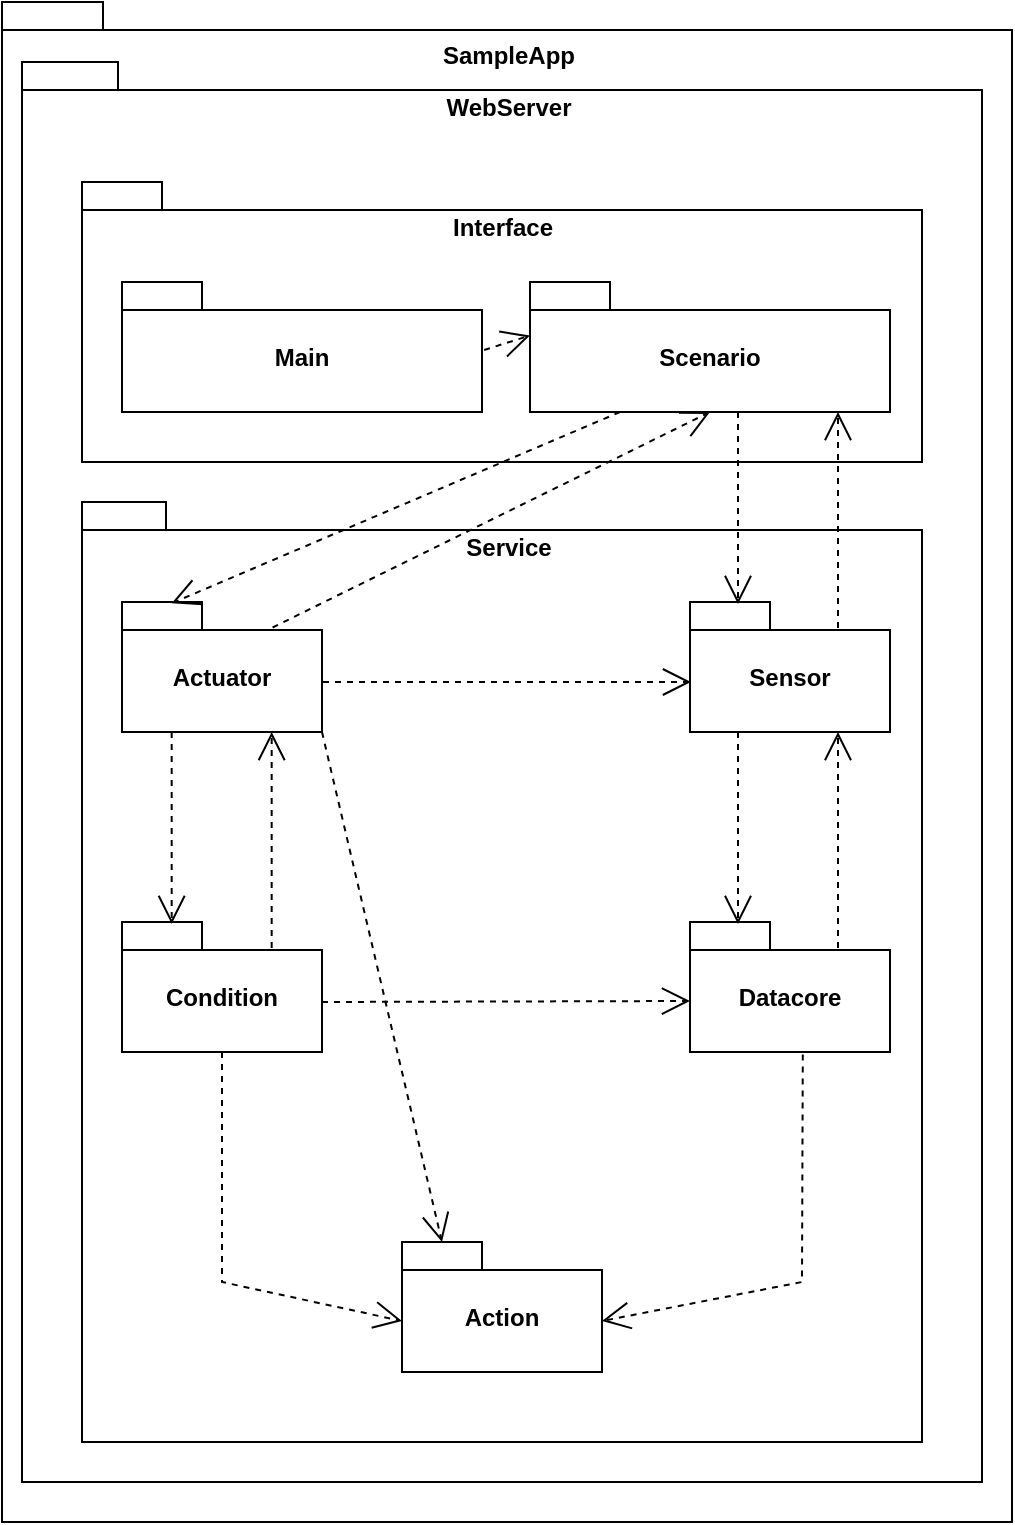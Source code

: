 <mxfile version="26.2.14">
  <diagram id="C5RBs43oDa-KdzZeNtuy" name="Page-1">
    <mxGraphModel dx="694" dy="748" grid="1" gridSize="10" guides="1" tooltips="1" connect="1" arrows="1" fold="1" page="1" pageScale="1" pageWidth="827" pageHeight="1169" math="0" shadow="0">
      <root>
        <mxCell id="WIyWlLk6GJQsqaUBKTNV-0" />
        <mxCell id="WIyWlLk6GJQsqaUBKTNV-1" parent="WIyWlLk6GJQsqaUBKTNV-0" />
        <mxCell id="hMLY8KhpYSAwk893OgB3-16" value="" style="shape=folder;fontStyle=1;spacingTop=10;tabWidth=40;tabHeight=14;tabPosition=left;html=1;whiteSpace=wrap;" vertex="1" parent="WIyWlLk6GJQsqaUBKTNV-1">
          <mxGeometry x="60" y="80" width="505" height="760" as="geometry" />
        </mxCell>
        <mxCell id="hMLY8KhpYSAwk893OgB3-17" value="" style="shape=folder;fontStyle=1;spacingTop=10;tabWidth=40;tabHeight=14;tabPosition=left;html=1;whiteSpace=wrap;" vertex="1" parent="WIyWlLk6GJQsqaUBKTNV-1">
          <mxGeometry x="70" y="110" width="480" height="710" as="geometry" />
        </mxCell>
        <mxCell id="hMLY8KhpYSAwk893OgB3-18" value="SampleApp" style="text;align=center;fontStyle=1;verticalAlign=middle;spacingLeft=3;spacingRight=3;strokeColor=none;rotatable=0;points=[[0,0.5],[1,0.5]];portConstraint=eastwest;html=1;" vertex="1" parent="WIyWlLk6GJQsqaUBKTNV-1">
          <mxGeometry x="272.5" y="94" width="80" height="26" as="geometry" />
        </mxCell>
        <mxCell id="hMLY8KhpYSAwk893OgB3-19" value="" style="shape=folder;fontStyle=1;spacingTop=10;tabWidth=40;tabHeight=14;tabPosition=left;html=1;whiteSpace=wrap;" vertex="1" parent="WIyWlLk6GJQsqaUBKTNV-1">
          <mxGeometry x="100" y="170" width="420" height="140" as="geometry" />
        </mxCell>
        <mxCell id="hMLY8KhpYSAwk893OgB3-20" value="WebServer" style="text;align=center;fontStyle=1;verticalAlign=middle;spacingLeft=3;spacingRight=3;strokeColor=none;rotatable=0;points=[[0,0.5],[1,0.5]];portConstraint=eastwest;html=1;" vertex="1" parent="WIyWlLk6GJQsqaUBKTNV-1">
          <mxGeometry x="272.5" y="120" width="80" height="26" as="geometry" />
        </mxCell>
        <mxCell id="hMLY8KhpYSAwk893OgB3-21" value="Main" style="shape=folder;fontStyle=1;spacingTop=10;tabWidth=40;tabHeight=14;tabPosition=left;html=1;whiteSpace=wrap;" vertex="1" parent="WIyWlLk6GJQsqaUBKTNV-1">
          <mxGeometry x="120" y="220" width="180" height="65" as="geometry" />
        </mxCell>
        <mxCell id="hMLY8KhpYSAwk893OgB3-23" value="" style="shape=folder;fontStyle=1;spacingTop=10;tabWidth=40;tabHeight=14;tabPosition=left;html=1;whiteSpace=wrap;" vertex="1" parent="WIyWlLk6GJQsqaUBKTNV-1">
          <mxGeometry x="100" y="330" width="420" height="470" as="geometry" />
        </mxCell>
        <mxCell id="hMLY8KhpYSAwk893OgB3-26" value="Actuator" style="shape=folder;fontStyle=1;spacingTop=10;tabWidth=40;tabHeight=14;tabPosition=left;html=1;whiteSpace=wrap;" vertex="1" parent="WIyWlLk6GJQsqaUBKTNV-1">
          <mxGeometry x="120" y="380" width="100" height="65" as="geometry" />
        </mxCell>
        <mxCell id="hMLY8KhpYSAwk893OgB3-27" value="Sensor" style="shape=folder;fontStyle=1;spacingTop=10;tabWidth=40;tabHeight=14;tabPosition=left;html=1;whiteSpace=wrap;" vertex="1" parent="WIyWlLk6GJQsqaUBKTNV-1">
          <mxGeometry x="404" y="380" width="100" height="65" as="geometry" />
        </mxCell>
        <mxCell id="hMLY8KhpYSAwk893OgB3-28" value="Condition" style="shape=folder;fontStyle=1;spacingTop=10;tabWidth=40;tabHeight=14;tabPosition=left;html=1;whiteSpace=wrap;" vertex="1" parent="WIyWlLk6GJQsqaUBKTNV-1">
          <mxGeometry x="120" y="540" width="100" height="65" as="geometry" />
        </mxCell>
        <mxCell id="hMLY8KhpYSAwk893OgB3-29" value="Datacore" style="shape=folder;fontStyle=1;spacingTop=10;tabWidth=40;tabHeight=14;tabPosition=left;html=1;whiteSpace=wrap;" vertex="1" parent="WIyWlLk6GJQsqaUBKTNV-1">
          <mxGeometry x="404" y="540" width="100" height="65" as="geometry" />
        </mxCell>
        <mxCell id="hMLY8KhpYSAwk893OgB3-30" value="Action" style="shape=folder;fontStyle=1;spacingTop=10;tabWidth=40;tabHeight=14;tabPosition=left;html=1;whiteSpace=wrap;" vertex="1" parent="WIyWlLk6GJQsqaUBKTNV-1">
          <mxGeometry x="260" y="700" width="100" height="65" as="geometry" />
        </mxCell>
        <mxCell id="hMLY8KhpYSAwk893OgB3-31" value="" style="endArrow=open;endSize=12;dashed=1;html=1;rounded=0;entryX=0.248;entryY=0.01;entryDx=0;entryDy=0;entryPerimeter=0;exitX=0.25;exitY=1;exitDx=0;exitDy=0;exitPerimeter=0;" edge="1" parent="WIyWlLk6GJQsqaUBKTNV-1" source="hMLY8KhpYSAwk893OgB3-48" target="hMLY8KhpYSAwk893OgB3-26">
          <mxGeometry width="160" relative="1" as="geometry">
            <mxPoint x="145" y="280" as="sourcePoint" />
            <mxPoint x="330" y="330" as="targetPoint" />
          </mxGeometry>
        </mxCell>
        <mxCell id="hMLY8KhpYSAwk893OgB3-32" value="" style="endArrow=open;endSize=12;dashed=1;html=1;rounded=0;entryX=0.5;entryY=1;entryDx=0;entryDy=0;entryPerimeter=0;exitX=0.753;exitY=0.196;exitDx=0;exitDy=0;exitPerimeter=0;" edge="1" parent="WIyWlLk6GJQsqaUBKTNV-1" source="hMLY8KhpYSAwk893OgB3-26" target="hMLY8KhpYSAwk893OgB3-48">
          <mxGeometry width="160" relative="1" as="geometry">
            <mxPoint x="200" y="380" as="sourcePoint" />
            <mxPoint x="360" y="380" as="targetPoint" />
          </mxGeometry>
        </mxCell>
        <mxCell id="hMLY8KhpYSAwk893OgB3-33" value="" style="endArrow=open;endSize=12;dashed=1;html=1;rounded=0;exitX=0.25;exitY=1;exitDx=0;exitDy=0;exitPerimeter=0;entryX=0.248;entryY=0.01;entryDx=0;entryDy=0;entryPerimeter=0;" edge="1" parent="WIyWlLk6GJQsqaUBKTNV-1">
          <mxGeometry width="160" relative="1" as="geometry">
            <mxPoint x="428" y="285" as="sourcePoint" />
            <mxPoint x="428" y="381" as="targetPoint" />
          </mxGeometry>
        </mxCell>
        <mxCell id="hMLY8KhpYSAwk893OgB3-34" value="" style="endArrow=open;endSize=12;dashed=1;html=1;rounded=0;entryX=0.75;entryY=1;entryDx=0;entryDy=0;entryPerimeter=0;exitX=0.753;exitY=0.196;exitDx=0;exitDy=0;exitPerimeter=0;" edge="1" parent="WIyWlLk6GJQsqaUBKTNV-1">
          <mxGeometry width="160" relative="1" as="geometry">
            <mxPoint x="478" y="393" as="sourcePoint" />
            <mxPoint x="478" y="285" as="targetPoint" />
          </mxGeometry>
        </mxCell>
        <mxCell id="hMLY8KhpYSAwk893OgB3-35" value="" style="endArrow=open;endSize=12;dashed=1;html=1;rounded=0;exitX=0.25;exitY=1;exitDx=0;exitDy=0;exitPerimeter=0;entryX=0.248;entryY=0.01;entryDx=0;entryDy=0;entryPerimeter=0;" edge="1" parent="WIyWlLk6GJQsqaUBKTNV-1">
          <mxGeometry width="160" relative="1" as="geometry">
            <mxPoint x="428" y="445" as="sourcePoint" />
            <mxPoint x="428" y="541" as="targetPoint" />
          </mxGeometry>
        </mxCell>
        <mxCell id="hMLY8KhpYSAwk893OgB3-36" value="" style="endArrow=open;endSize=12;dashed=1;html=1;rounded=0;entryX=0.75;entryY=1;entryDx=0;entryDy=0;entryPerimeter=0;exitX=0.753;exitY=0.196;exitDx=0;exitDy=0;exitPerimeter=0;" edge="1" parent="WIyWlLk6GJQsqaUBKTNV-1">
          <mxGeometry width="160" relative="1" as="geometry">
            <mxPoint x="478" y="553" as="sourcePoint" />
            <mxPoint x="478" y="445" as="targetPoint" />
          </mxGeometry>
        </mxCell>
        <mxCell id="hMLY8KhpYSAwk893OgB3-37" value="" style="endArrow=open;endSize=12;dashed=1;html=1;rounded=0;exitX=0.25;exitY=1;exitDx=0;exitDy=0;exitPerimeter=0;entryX=0.248;entryY=0.01;entryDx=0;entryDy=0;entryPerimeter=0;" edge="1" parent="WIyWlLk6GJQsqaUBKTNV-1">
          <mxGeometry width="160" relative="1" as="geometry">
            <mxPoint x="144.84" y="445" as="sourcePoint" />
            <mxPoint x="144.84" y="541" as="targetPoint" />
          </mxGeometry>
        </mxCell>
        <mxCell id="hMLY8KhpYSAwk893OgB3-38" value="" style="endArrow=open;endSize=12;dashed=1;html=1;rounded=0;entryX=0.75;entryY=1;entryDx=0;entryDy=0;entryPerimeter=0;exitX=0.753;exitY=0.196;exitDx=0;exitDy=0;exitPerimeter=0;" edge="1" parent="WIyWlLk6GJQsqaUBKTNV-1">
          <mxGeometry width="160" relative="1" as="geometry">
            <mxPoint x="194.84" y="553" as="sourcePoint" />
            <mxPoint x="194.84" y="445" as="targetPoint" />
          </mxGeometry>
        </mxCell>
        <mxCell id="hMLY8KhpYSAwk893OgB3-39" value="" style="endArrow=open;endSize=12;dashed=1;html=1;rounded=0;entryX=0;entryY=0;entryDx=0;entryDy=39.5;entryPerimeter=0;exitX=0.5;exitY=1;exitDx=0;exitDy=0;exitPerimeter=0;" edge="1" parent="WIyWlLk6GJQsqaUBKTNV-1" source="hMLY8KhpYSAwk893OgB3-28" target="hMLY8KhpYSAwk893OgB3-30">
          <mxGeometry width="160" relative="1" as="geometry">
            <mxPoint x="110" y="690" as="sourcePoint" />
            <mxPoint x="270" y="690" as="targetPoint" />
            <Array as="points">
              <mxPoint x="170" y="720" />
            </Array>
          </mxGeometry>
        </mxCell>
        <mxCell id="hMLY8KhpYSAwk893OgB3-40" value="" style="endArrow=open;endSize=12;dashed=1;html=1;rounded=0;exitX=0.564;exitY=1.02;exitDx=0;exitDy=0;exitPerimeter=0;entryX=0;entryY=0;entryDx=100;entryDy=39.5;entryPerimeter=0;" edge="1" parent="WIyWlLk6GJQsqaUBKTNV-1" source="hMLY8KhpYSAwk893OgB3-29" target="hMLY8KhpYSAwk893OgB3-30">
          <mxGeometry width="160" relative="1" as="geometry">
            <mxPoint x="460" y="640" as="sourcePoint" />
            <mxPoint x="400" y="739.5" as="targetPoint" />
            <Array as="points">
              <mxPoint x="460" y="720" />
            </Array>
          </mxGeometry>
        </mxCell>
        <mxCell id="hMLY8KhpYSAwk893OgB3-41" value="Interface" style="text;align=center;fontStyle=1;verticalAlign=middle;spacingLeft=3;spacingRight=3;strokeColor=none;rotatable=0;points=[[0,0.5],[1,0.5]];portConstraint=eastwest;html=1;" vertex="1" parent="WIyWlLk6GJQsqaUBKTNV-1">
          <mxGeometry x="270" y="180" width="80" height="26" as="geometry" />
        </mxCell>
        <mxCell id="hMLY8KhpYSAwk893OgB3-42" value="Service" style="text;align=center;fontStyle=1;verticalAlign=middle;spacingLeft=3;spacingRight=3;strokeColor=none;rotatable=0;points=[[0,0.5],[1,0.5]];portConstraint=eastwest;html=1;" vertex="1" parent="WIyWlLk6GJQsqaUBKTNV-1">
          <mxGeometry x="272.5" y="340" width="80" height="26" as="geometry" />
        </mxCell>
        <mxCell id="hMLY8KhpYSAwk893OgB3-45" value="" style="endArrow=open;endSize=12;dashed=1;html=1;rounded=0;entryX=0;entryY=0;entryDx=0;entryDy=39.5;entryPerimeter=0;" edge="1" parent="WIyWlLk6GJQsqaUBKTNV-1" target="hMLY8KhpYSAwk893OgB3-29">
          <mxGeometry width="160" relative="1" as="geometry">
            <mxPoint x="220" y="580" as="sourcePoint" />
            <mxPoint x="380" y="580" as="targetPoint" />
          </mxGeometry>
        </mxCell>
        <mxCell id="hMLY8KhpYSAwk893OgB3-46" value="" style="endArrow=open;endSize=12;dashed=1;html=1;rounded=0;entryX=0;entryY=0;entryDx=0;entryDy=39.5;entryPerimeter=0;" edge="1" parent="WIyWlLk6GJQsqaUBKTNV-1">
          <mxGeometry width="160" relative="1" as="geometry">
            <mxPoint x="220.5" y="420" as="sourcePoint" />
            <mxPoint x="404.5" y="420" as="targetPoint" />
          </mxGeometry>
        </mxCell>
        <mxCell id="hMLY8KhpYSAwk893OgB3-47" value="" style="endArrow=open;endSize=12;dashed=1;html=1;rounded=0;entryX=0;entryY=0;entryDx=20;entryDy=0;entryPerimeter=0;exitX=0;exitY=0;exitDx=100;exitDy=65;exitPerimeter=0;" edge="1" parent="WIyWlLk6GJQsqaUBKTNV-1" source="hMLY8KhpYSAwk893OgB3-26" target="hMLY8KhpYSAwk893OgB3-30">
          <mxGeometry width="160" relative="1" as="geometry">
            <mxPoint x="230" y="590" as="sourcePoint" />
            <mxPoint x="414" y="590" as="targetPoint" />
          </mxGeometry>
        </mxCell>
        <mxCell id="hMLY8KhpYSAwk893OgB3-48" value="Scenario" style="shape=folder;fontStyle=1;spacingTop=10;tabWidth=40;tabHeight=14;tabPosition=left;html=1;whiteSpace=wrap;" vertex="1" parent="WIyWlLk6GJQsqaUBKTNV-1">
          <mxGeometry x="324" y="220" width="180" height="65" as="geometry" />
        </mxCell>
        <mxCell id="hMLY8KhpYSAwk893OgB3-49" value="" style="endArrow=open;endSize=12;dashed=1;html=1;rounded=0;entryX=0;entryY=0;entryDx=0;entryDy=26.75;entryPerimeter=0;exitX=1.006;exitY=0.523;exitDx=0;exitDy=0;exitPerimeter=0;" edge="1" parent="WIyWlLk6GJQsqaUBKTNV-1" source="hMLY8KhpYSAwk893OgB3-21" target="hMLY8KhpYSAwk893OgB3-48">
          <mxGeometry width="160" relative="1" as="geometry">
            <mxPoint x="205" y="403" as="sourcePoint" />
            <mxPoint x="220" y="295" as="targetPoint" />
          </mxGeometry>
        </mxCell>
      </root>
    </mxGraphModel>
  </diagram>
</mxfile>
